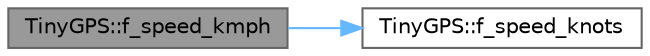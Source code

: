 digraph "TinyGPS::f_speed_kmph"
{
 // LATEX_PDF_SIZE
  bgcolor="transparent";
  edge [fontname=Helvetica,fontsize=10,labelfontname=Helvetica,labelfontsize=10];
  node [fontname=Helvetica,fontsize=10,shape=box,height=0.2,width=0.4];
  rankdir="LR";
  Node1 [id="Node000001",label="TinyGPS::f_speed_kmph",height=0.2,width=0.4,color="gray40", fillcolor="grey60", style="filled", fontcolor="black",tooltip=" "];
  Node1 -> Node2 [id="edge2_Node000001_Node000002",color="steelblue1",style="solid",tooltip=" "];
  Node2 [id="Node000002",label="TinyGPS::f_speed_knots",height=0.2,width=0.4,color="grey40", fillcolor="white", style="filled",URL="$class_tiny_g_p_s.html#a176ace2182d5129f3f4fa4d22ee905fb",tooltip=" "];
}
